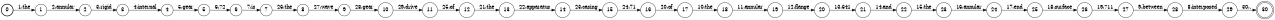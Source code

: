 digraph FST {
rankdir = LR;
size = "8.5,11";
label = "";
center = 1;
orientation = Portrait;
ranksep = "0.4";
nodesep = "0.25";
0 [label = "0", shape = circle, style = bold, fontsize = 14]
	0 -> 1 [label = "1:the", fontsize = 14];
1 [label = "1", shape = circle, style = solid, fontsize = 14]
	1 -> 2 [label = "2:annular", fontsize = 14];
2 [label = "2", shape = circle, style = solid, fontsize = 14]
	2 -> 3 [label = "3:rigid", fontsize = 14];
3 [label = "3", shape = circle, style = solid, fontsize = 14]
	3 -> 4 [label = "4:internal", fontsize = 14];
4 [label = "4", shape = circle, style = solid, fontsize = 14]
	4 -> 5 [label = "5:gear", fontsize = 14];
5 [label = "5", shape = circle, style = solid, fontsize = 14]
	5 -> 6 [label = "6:72", fontsize = 14];
6 [label = "6", shape = circle, style = solid, fontsize = 14]
	6 -> 7 [label = "7:is", fontsize = 14];
7 [label = "7", shape = circle, style = solid, fontsize = 14]
	7 -> 8 [label = "26:the", fontsize = 14];
8 [label = "8", shape = circle, style = solid, fontsize = 14]
	8 -> 9 [label = "27:wave", fontsize = 14];
9 [label = "9", shape = circle, style = solid, fontsize = 14]
	9 -> 10 [label = "28:gear", fontsize = 14];
10 [label = "10", shape = circle, style = solid, fontsize = 14]
	10 -> 11 [label = "29:drive", fontsize = 14];
11 [label = "11", shape = circle, style = solid, fontsize = 14]
	11 -> 12 [label = "25:of", fontsize = 14];
12 [label = "12", shape = circle, style = solid, fontsize = 14]
	12 -> 13 [label = "21:the", fontsize = 14];
13 [label = "13", shape = circle, style = solid, fontsize = 14]
	13 -> 14 [label = "22:apparatus", fontsize = 14];
14 [label = "14", shape = circle, style = solid, fontsize = 14]
	14 -> 15 [label = "23:casing", fontsize = 14];
15 [label = "15", shape = circle, style = solid, fontsize = 14]
	15 -> 16 [label = "24:71", fontsize = 14];
16 [label = "16", shape = circle, style = solid, fontsize = 14]
	16 -> 17 [label = "20:of", fontsize = 14];
17 [label = "17", shape = circle, style = solid, fontsize = 14]
	17 -> 18 [label = "10:the", fontsize = 14];
18 [label = "18", shape = circle, style = solid, fontsize = 14]
	18 -> 19 [label = "11:annular", fontsize = 14];
19 [label = "19", shape = circle, style = solid, fontsize = 14]
	19 -> 20 [label = "12:flange", fontsize = 14];
20 [label = "20", shape = circle, style = solid, fontsize = 14]
	20 -> 21 [label = "13:641", fontsize = 14];
21 [label = "21", shape = circle, style = solid, fontsize = 14]
	21 -> 22 [label = "14:and", fontsize = 14];
22 [label = "22", shape = circle, style = solid, fontsize = 14]
	22 -> 23 [label = "15:the", fontsize = 14];
23 [label = "23", shape = circle, style = solid, fontsize = 14]
	23 -> 24 [label = "16:annular", fontsize = 14];
24 [label = "24", shape = circle, style = solid, fontsize = 14]
	24 -> 25 [label = "17:end", fontsize = 14];
25 [label = "25", shape = circle, style = solid, fontsize = 14]
	25 -> 26 [label = "18:surface", fontsize = 14];
26 [label = "26", shape = circle, style = solid, fontsize = 14]
	26 -> 27 [label = "19:711", fontsize = 14];
27 [label = "27", shape = circle, style = solid, fontsize = 14]
	27 -> 28 [label = "9:between", fontsize = 14];
28 [label = "28", shape = circle, style = solid, fontsize = 14]
	28 -> 29 [label = "8:interposed", fontsize = 14];
29 [label = "29", shape = circle, style = solid, fontsize = 14]
	29 -> 30 [label = "30:.", fontsize = 14];
30 [label = "30", shape = doublecircle, style = solid, fontsize = 14]
}
